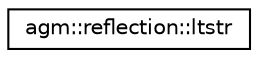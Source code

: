 digraph "圖形化之類別階層"
{
  edge [fontname="Helvetica",fontsize="10",labelfontname="Helvetica",labelfontsize="10"];
  node [fontname="Helvetica",fontsize="10",shape=record];
  rankdir="LR";
  Node1 [label="agm::reflection::ltstr",height=0.2,width=0.4,color="black", fillcolor="white", style="filled",URL="$structagm_1_1reflection_1_1ltstr.html"];
}
